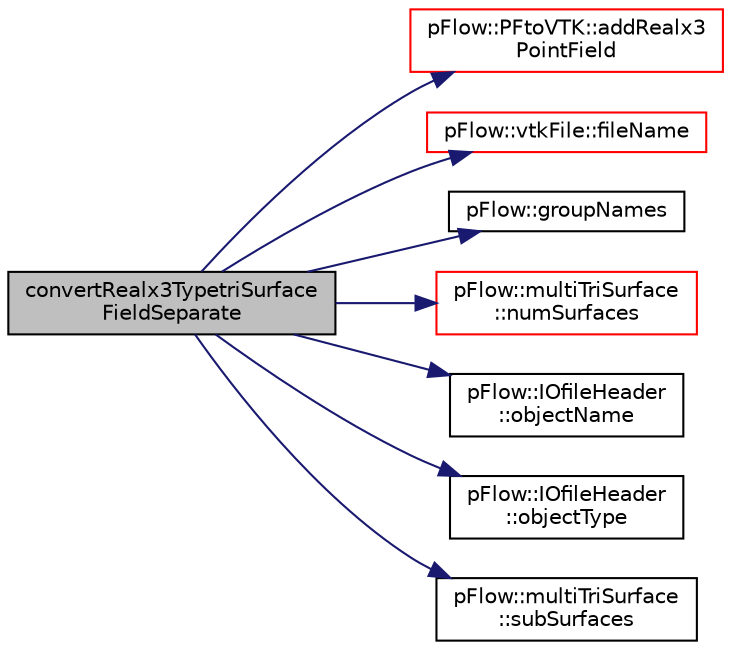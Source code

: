 digraph "convertRealx3TypetriSurfaceFieldSeparate"
{
 // LATEX_PDF_SIZE
  edge [fontname="Helvetica",fontsize="10",labelfontname="Helvetica",labelfontsize="10"];
  node [fontname="Helvetica",fontsize="10",shape=record];
  rankdir="LR";
  Node1 [label="convertRealx3TypetriSurface\lFieldSeparate",height=0.2,width=0.4,color="black", fillcolor="grey75", style="filled", fontcolor="black",tooltip=" "];
  Node1 -> Node2 [color="midnightblue",fontsize="10",style="solid",fontname="Helvetica"];
  Node2 [label="pFlow::PFtoVTK::addRealx3\lPointField",height=0.2,width=0.4,color="red", fillcolor="white", style="filled",URL="$namespacepFlow_1_1PFtoVTK.html#ab85800d6fac87a42282f6d461109bb2c",tooltip=" "];
  Node1 -> Node9 [color="midnightblue",fontsize="10",style="solid",fontname="Helvetica"];
  Node9 [label="pFlow::vtkFile::fileName",height=0.2,width=0.4,color="red", fillcolor="white", style="filled",URL="$classpFlow_1_1vtkFile.html#aae8a01aeff2b37c5242e6cdc45a8852d",tooltip=" "];
  Node1 -> Node11 [color="midnightblue",fontsize="10",style="solid",fontname="Helvetica"];
  Node11 [label="pFlow::groupNames",height=0.2,width=0.4,color="black", fillcolor="white", style="filled",URL="$namespacepFlow.html#a12b4d93aa9730629403d73e84386bff5",tooltip="Group words and output bw.tw."];
  Node1 -> Node12 [color="midnightblue",fontsize="10",style="solid",fontname="Helvetica"];
  Node12 [label="pFlow::multiTriSurface\l::numSurfaces",height=0.2,width=0.4,color="red", fillcolor="white", style="filled",URL="$classpFlow_1_1multiTriSurface.html#a0bdb2609596e5b00a56640bf61bd2a59",tooltip=" "];
  Node1 -> Node14 [color="midnightblue",fontsize="10",style="solid",fontname="Helvetica"];
  Node14 [label="pFlow::IOfileHeader\l::objectName",height=0.2,width=0.4,color="black", fillcolor="white", style="filled",URL="$classpFlow_1_1IOfileHeader.html#a4ae6d6ea877ec8652d86076eaf333c12",tooltip=" "];
  Node1 -> Node15 [color="midnightblue",fontsize="10",style="solid",fontname="Helvetica"];
  Node15 [label="pFlow::IOfileHeader\l::objectType",height=0.2,width=0.4,color="black", fillcolor="white", style="filled",URL="$classpFlow_1_1IOfileHeader.html#a67068cb6552c42a5ddb1c66bf6bbf6b3",tooltip=" "];
  Node1 -> Node16 [color="midnightblue",fontsize="10",style="solid",fontname="Helvetica"];
  Node16 [label="pFlow::multiTriSurface\l::subSurfaces",height=0.2,width=0.4,color="black", fillcolor="white", style="filled",URL="$classpFlow_1_1multiTriSurface.html#a825f903f417bd82d10264efd38f3d53b",tooltip=" "];
}
